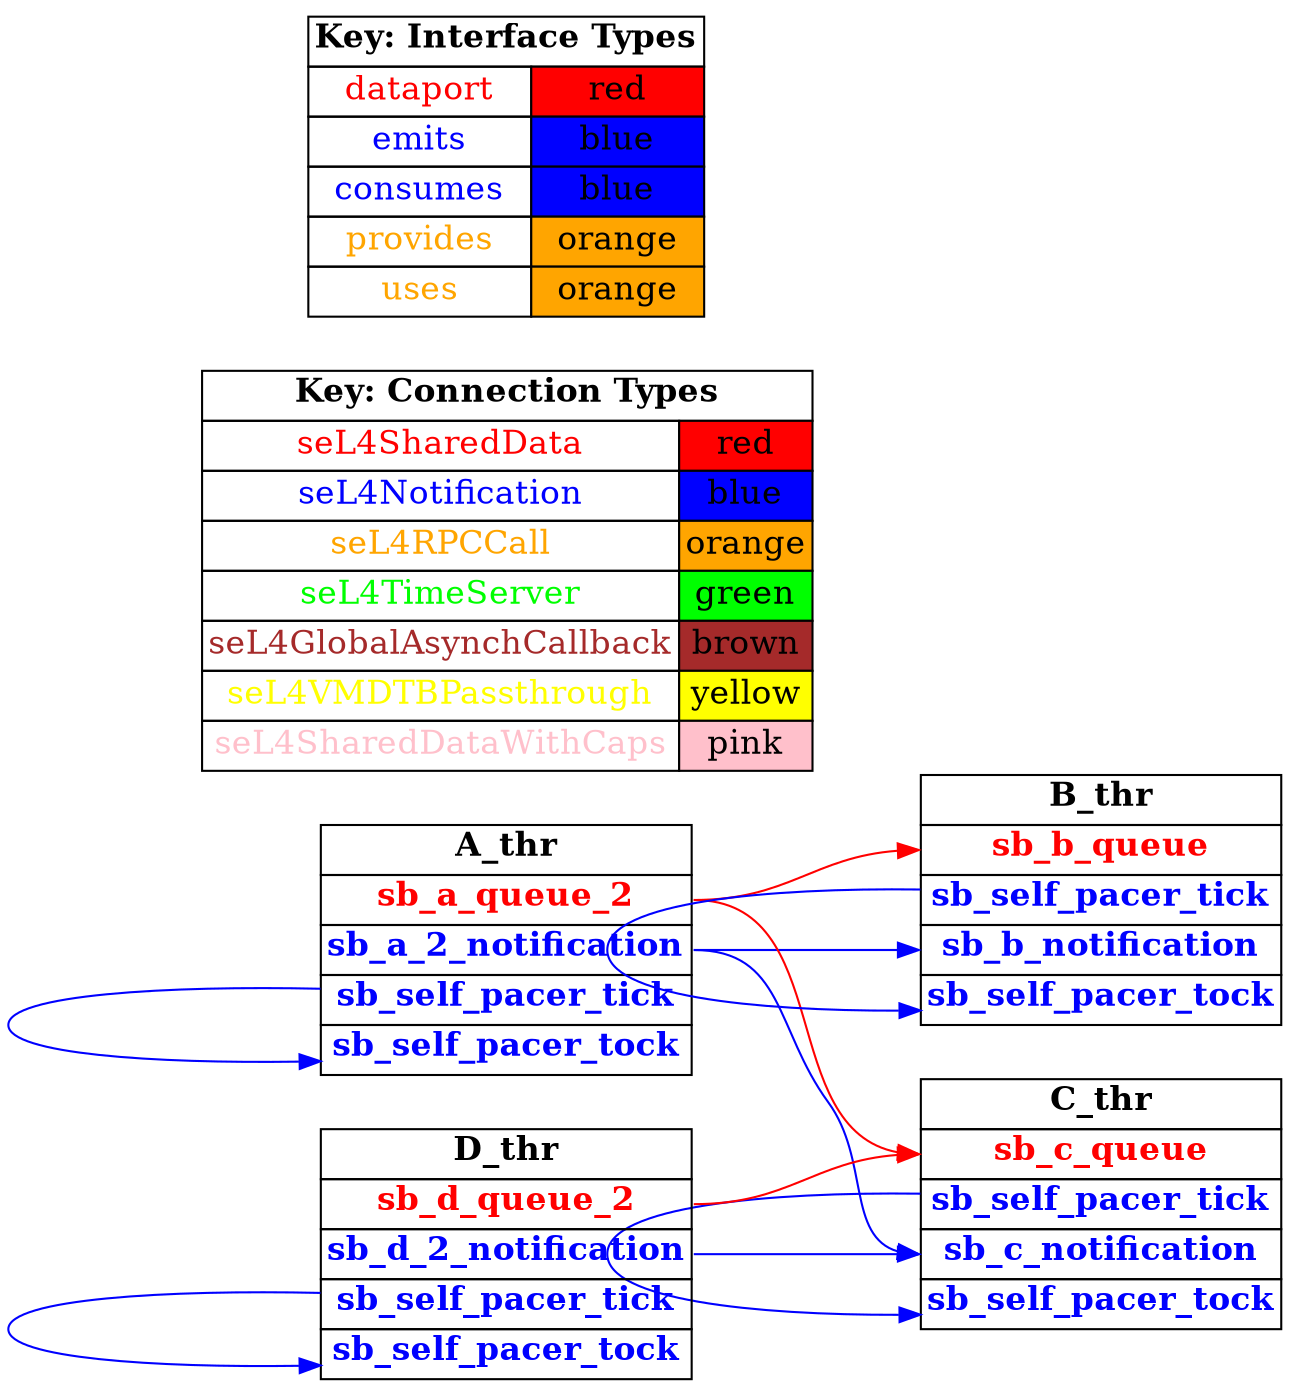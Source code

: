 digraph g {
graph [
  overlap = false,
  rankdir = "LR"
];
node [
  fontsize = "16",
  shape = "ellipse"
];
edge [
];

A_thr [
  label=<
    <TABLE BORDER="0" CELLBORDER="1" CELLSPACING="0">
      <TR><TD><B>A_thr</B></TD></TR>
      <TR><TD PORT="sb_a_queue_2"><FONT COLOR="red"><B>sb_a_queue_2</B></FONT></TD></TR>
      <TR><TD PORT="sb_a_2_notification"><FONT COLOR="blue"><B>sb_a_2_notification</B></FONT></TD></TR>
      <TR><TD PORT="sb_self_pacer_tick"><FONT COLOR="blue"><B>sb_self_pacer_tick</B></FONT></TD></TR>
      <TR><TD PORT="sb_self_pacer_tock"><FONT COLOR="blue"><B>sb_self_pacer_tock</B></FONT></TD></TR>"
    </TABLE>
  >
  shape=plaintext
];

B_thr [
  label=<
    <TABLE BORDER="0" CELLBORDER="1" CELLSPACING="0">
      <TR><TD><B>B_thr</B></TD></TR>
      <TR><TD PORT="sb_b_queue"><FONT COLOR="red"><B>sb_b_queue</B></FONT></TD></TR>
      <TR><TD PORT="sb_self_pacer_tick"><FONT COLOR="blue"><B>sb_self_pacer_tick</B></FONT></TD></TR>
      <TR><TD PORT="sb_b_notification"><FONT COLOR="blue"><B>sb_b_notification</B></FONT></TD></TR>
      <TR><TD PORT="sb_self_pacer_tock"><FONT COLOR="blue"><B>sb_self_pacer_tock</B></FONT></TD></TR>"
    </TABLE>
  >
  shape=plaintext
];

C_thr [
  label=<
    <TABLE BORDER="0" CELLBORDER="1" CELLSPACING="0">
      <TR><TD><B>C_thr</B></TD></TR>
      <TR><TD PORT="sb_c_queue"><FONT COLOR="red"><B>sb_c_queue</B></FONT></TD></TR>
      <TR><TD PORT="sb_self_pacer_tick"><FONT COLOR="blue"><B>sb_self_pacer_tick</B></FONT></TD></TR>
      <TR><TD PORT="sb_c_notification"><FONT COLOR="blue"><B>sb_c_notification</B></FONT></TD></TR>
      <TR><TD PORT="sb_self_pacer_tock"><FONT COLOR="blue"><B>sb_self_pacer_tock</B></FONT></TD></TR>"
    </TABLE>
  >
  shape=plaintext
];

D_thr [
  label=<
    <TABLE BORDER="0" CELLBORDER="1" CELLSPACING="0">
      <TR><TD><B>D_thr</B></TD></TR>
      <TR><TD PORT="sb_d_queue_2"><FONT COLOR="red"><B>sb_d_queue_2</B></FONT></TD></TR>
      <TR><TD PORT="sb_d_2_notification"><FONT COLOR="blue"><B>sb_d_2_notification</B></FONT></TD></TR>
      <TR><TD PORT="sb_self_pacer_tick"><FONT COLOR="blue"><B>sb_self_pacer_tick</B></FONT></TD></TR>
      <TR><TD PORT="sb_self_pacer_tock"><FONT COLOR="blue"><B>sb_self_pacer_tock</B></FONT></TD></TR>"
    </TABLE>
  >
  shape=plaintext
];

connectiontypekey [
  label=<
   <TABLE BORDER="0" CELLBORDER="1" CELLSPACING="0">
     <TR><TD COLSPAN="2"><B>Key: Connection Types</B></TD></TR>
     <TR><TD><FONT COLOR="red">seL4SharedData</FONT></TD><TD BGCOLOR="red">red</TD></TR>
     <TR><TD><FONT COLOR="blue">seL4Notification</FONT></TD><TD BGCOLOR="blue">blue</TD></TR>
     <TR><TD><FONT COLOR="orange">seL4RPCCall</FONT></TD><TD BGCOLOR="orange">orange</TD></TR>
     <TR><TD><FONT COLOR="green">seL4TimeServer</FONT></TD><TD BGCOLOR="green">green</TD></TR>
     <TR><TD><FONT COLOR="brown">seL4GlobalAsynchCallback</FONT></TD><TD BGCOLOR="brown">brown</TD></TR>
     <TR><TD><FONT COLOR="yellow">seL4VMDTBPassthrough</FONT></TD><TD BGCOLOR="yellow">yellow</TD></TR>
     <TR><TD><FONT COLOR="pink">seL4SharedDataWithCaps</FONT></TD><TD BGCOLOR="pink">pink</TD></TR>
   </TABLE>
  >
  shape=plaintext
];

interfacetypekey [
  label=<
   <TABLE BORDER="0" CELLBORDER="1" CELLSPACING="0">
     <TR><TD COLSPAN="2"><B>Key: Interface Types</B></TD></TR>
     <TR><TD><FONT COLOR="red">dataport</FONT></TD><TD BGCOLOR="red">red</TD></TR>
     <TR><TD><FONT COLOR="blue">emits</FONT></TD><TD BGCOLOR="blue">blue</TD></TR>
     <TR><TD><FONT COLOR="blue">consumes</FONT></TD><TD BGCOLOR="blue">blue</TD></TR>
     <TR><TD><FONT COLOR="orange">provides</FONT></TD><TD BGCOLOR="orange">orange</TD></TR>
     <TR><TD><FONT COLOR="orange">uses</FONT></TD><TD BGCOLOR="orange">orange</TD></TR>
   </TABLE>
  >
  shape=plaintext
];

"A_thr":sb_a_2_notification -> "B_thr":sb_b_notification [
  color="blue"
  //label = "seL4Notification"
  id = conn1

];

"A_thr":sb_a_2_notification -> "C_thr":sb_c_notification [
  color="blue"
  //label = "seL4Notification"
  id = conn1

];

"A_thr":sb_a_queue_2 -> "B_thr":sb_b_queue [
  color="red"
  //label = "seL4SharedData"
  id = conn2

];

"A_thr":sb_a_queue_2 -> "C_thr":sb_c_queue [
  color="red"
  //label = "seL4SharedData"
  id = conn2

];

"D_thr":sb_d_2_notification -> "C_thr":sb_c_notification [
  color="blue"
  //label = "seL4Notification"
  id = conn3

];

"D_thr":sb_d_queue_2 -> "C_thr":sb_c_queue [
  color="red"
  //label = "seL4SharedData"
  id = conn4

];

"A_thr":sb_self_pacer_tick -> "A_thr":sb_self_pacer_tock [
  color="blue"
  //label = "seL4Notification"
  id = conn5

];

"B_thr":sb_self_pacer_tick -> "B_thr":sb_self_pacer_tock [
  color="blue"
  //label = "seL4Notification"
  id = conn6

];

"C_thr":sb_self_pacer_tick -> "C_thr":sb_self_pacer_tock [
  color="blue"
  //label = "seL4Notification"
  id = conn7

];

"D_thr":sb_self_pacer_tick -> "D_thr":sb_self_pacer_tock [
  color="blue"
  //label = "seL4Notification"
  id = conn8

];

}